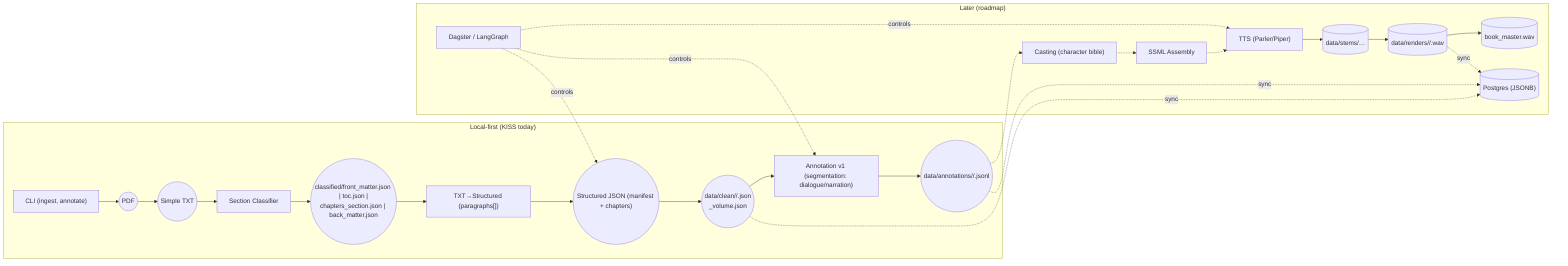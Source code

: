 flowchart LR
  subgraph Dev["Local-first (KISS today)"]
    CLI["CLI (ingest, annotate)"]
    PDF(("PDF"))
    TXT(("Simple TXT"))

    %% Upstream structuring stages (added)
    SectionClassifier["Section Classifier"]
    Classified(("classified/front_matter.json | toc.json |\nchapters_section.json | back_matter.json"))
  TxtStructured["TXT→Structured (paragraphs[])"]

    JSONStruct(("Structured JSON (manifest + chapters)"))
    Annot["Annotation v1 (segmentation: dialogue/narration)"]
    Artifacts(("data/clean/<book>/<chapter>.json\n<pdf_stem>_volume.json"))
    Annos(("data/annotations/<book>/<chapter>.jsonl"))
  end

  %% Ingest and structuring pipeline
  CLI --> PDF --> TXT --> SectionClassifier --> Classified --> TxtStructured --> JSONStruct --> Artifacts
  Artifacts --> Annot --> Annos

  subgraph Later["Later (roadmap)"]
    Casting["Casting (character bible)"]
    SSML["SSML Assembly"]
  TTS["TTS (Parler/Piper)"]
    Stems[("data/stems/…")]
    Renders[("data/renders/<book>/<chapter>.wav")]
    Master[("book_master.wav")]
    Orchestrator["Dagster / LangGraph"]
    DB[("Postgres (JSONB)")]
  end

  Annos -.-> Casting -.-> SSML -.-> TTS --> Stems --> Renders --> Master
  Orchestrator -.controls.-> JSONStruct
  Orchestrator -.controls.-> Annot
  Orchestrator -.controls.-> TTS

  Artifacts -.sync.-> DB
  Annos -.sync.-> DB
  Renders -.sync.-> DB